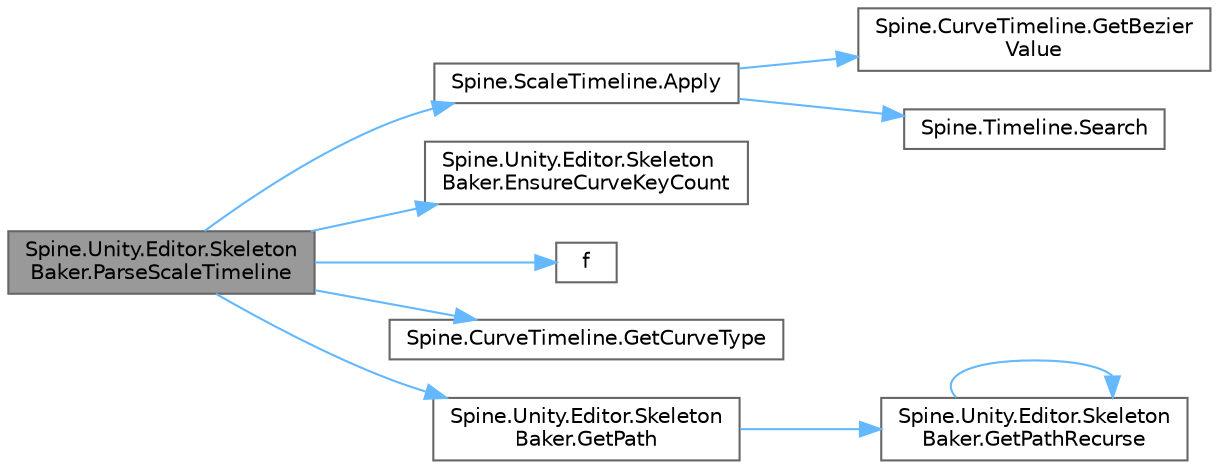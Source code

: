 digraph "Spine.Unity.Editor.SkeletonBaker.ParseScaleTimeline"
{
 // LATEX_PDF_SIZE
  bgcolor="transparent";
  edge [fontname=Helvetica,fontsize=10,labelfontname=Helvetica,labelfontsize=10];
  node [fontname=Helvetica,fontsize=10,shape=box,height=0.2,width=0.4];
  rankdir="LR";
  Node1 [id="Node000001",label="Spine.Unity.Editor.Skeleton\lBaker.ParseScaleTimeline",height=0.2,width=0.4,color="gray40", fillcolor="grey60", style="filled", fontcolor="black",tooltip=" "];
  Node1 -> Node2 [id="edge1_Node000001_Node000002",color="steelblue1",style="solid",tooltip=" "];
  Node2 [id="Node000002",label="Spine.ScaleTimeline.Apply",height=0.2,width=0.4,color="grey40", fillcolor="white", style="filled",URL="$class_spine_1_1_scale_timeline.html#a5d701540cc3b8ce63bffccb85d154758",tooltip=" "];
  Node2 -> Node3 [id="edge2_Node000002_Node000003",color="steelblue1",style="solid",tooltip=" "];
  Node3 [id="Node000003",label="Spine.CurveTimeline.GetBezier\lValue",height=0.2,width=0.4,color="grey40", fillcolor="white", style="filled",URL="$class_spine_1_1_curve_timeline.html#af5d5dc239e695c4ad4bb33396cb03d38",tooltip="Returns the Bezier interpolated value for the specified time."];
  Node2 -> Node4 [id="edge3_Node000002_Node000004",color="steelblue1",style="solid",tooltip=" "];
  Node4 [id="Node000004",label="Spine.Timeline.Search",height=0.2,width=0.4,color="grey40", fillcolor="white", style="filled",URL="$class_spine_1_1_timeline.html#a6f52e90749b66f8f4b84f0c34b2fe085",tooltip="Search using a stride of 1."];
  Node1 -> Node5 [id="edge4_Node000001_Node000005",color="steelblue1",style="solid",tooltip=" "];
  Node5 [id="Node000005",label="Spine.Unity.Editor.Skeleton\lBaker.EnsureCurveKeyCount",height=0.2,width=0.4,color="grey40", fillcolor="white", style="filled",URL="$class_spine_1_1_unity_1_1_editor_1_1_skeleton_baker.html#a0f2b660fea828303e957f78e81cbcab2",tooltip=" "];
  Node1 -> Node6 [id="edge5_Node000001_Node000006",color="steelblue1",style="solid",tooltip=" "];
  Node6 [id="Node000006",label="f",height=0.2,width=0.4,color="grey40", fillcolor="white", style="filled",URL="$cxx11__tensor__map_8cpp.html#a7f507fea02198f6cb81c86640c7b1a4e",tooltip=" "];
  Node1 -> Node7 [id="edge6_Node000001_Node000007",color="steelblue1",style="solid",tooltip=" "];
  Node7 [id="Node000007",label="Spine.CurveTimeline.GetCurveType",height=0.2,width=0.4,color="grey40", fillcolor="white", style="filled",URL="$class_spine_1_1_curve_timeline.html#a08d449a4eb9f83fc3292970d0cac522e",tooltip="Returns the interpolation type for the specified frame."];
  Node1 -> Node8 [id="edge7_Node000001_Node000008",color="steelblue1",style="solid",tooltip=" "];
  Node8 [id="Node000008",label="Spine.Unity.Editor.Skeleton\lBaker.GetPath",height=0.2,width=0.4,color="grey40", fillcolor="white", style="filled",URL="$class_spine_1_1_unity_1_1_editor_1_1_skeleton_baker.html#a4f676fb3b06c045a21886ce579e2610f",tooltip=" "];
  Node8 -> Node9 [id="edge8_Node000008_Node000009",color="steelblue1",style="solid",tooltip=" "];
  Node9 [id="Node000009",label="Spine.Unity.Editor.Skeleton\lBaker.GetPathRecurse",height=0.2,width=0.4,color="grey40", fillcolor="white", style="filled",URL="$class_spine_1_1_unity_1_1_editor_1_1_skeleton_baker.html#ae66478beef6e0ec59ef575ff139ea9d7",tooltip=" "];
  Node9 -> Node9 [id="edge9_Node000009_Node000009",color="steelblue1",style="solid",tooltip=" "];
}
